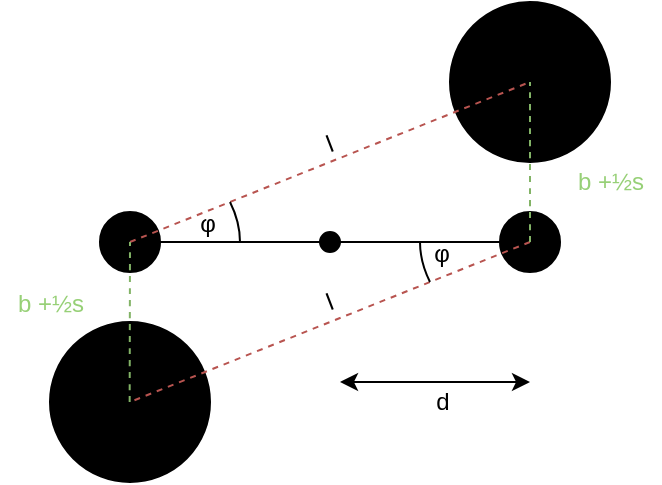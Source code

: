 <mxfile version="16.5.3" type="github">
  <diagram id="zuxQBQKHK2b0U86znKA3" name="Page-1">
    <mxGraphModel dx="580" dy="324" grid="1" gridSize="10" guides="1" tooltips="1" connect="1" arrows="1" fold="1" page="1" pageScale="1" pageWidth="827" pageHeight="1169" math="0" shadow="0">
      <root>
        <mxCell id="0" />
        <mxCell id="1" parent="0" />
        <mxCell id="K11ZWsOrO8ChlOkrZ7ie-1" value="" style="ellipse;whiteSpace=wrap;html=1;fillColor=#000000;" vertex="1" parent="1">
          <mxGeometry x="440" y="200" width="80" height="80" as="geometry" />
        </mxCell>
        <mxCell id="K11ZWsOrO8ChlOkrZ7ie-2" value="" style="ellipse;whiteSpace=wrap;html=1;fillColor=#000000;" vertex="1" parent="1">
          <mxGeometry x="240" y="360" width="80" height="80" as="geometry" />
        </mxCell>
        <mxCell id="K11ZWsOrO8ChlOkrZ7ie-3" value="" style="ellipse;whiteSpace=wrap;html=1;fillColor=#000000;" vertex="1" parent="1">
          <mxGeometry x="265" y="305" width="30" height="30" as="geometry" />
        </mxCell>
        <mxCell id="K11ZWsOrO8ChlOkrZ7ie-4" value="" style="ellipse;whiteSpace=wrap;html=1;fillColor=#000000;" vertex="1" parent="1">
          <mxGeometry x="465" y="305" width="30" height="30" as="geometry" />
        </mxCell>
        <mxCell id="K11ZWsOrO8ChlOkrZ7ie-7" value="" style="endArrow=none;html=1;rounded=0;exitX=1;exitY=0.5;exitDx=0;exitDy=0;startArrow=none;" edge="1" parent="1" source="K11ZWsOrO8ChlOkrZ7ie-13" target="K11ZWsOrO8ChlOkrZ7ie-4">
          <mxGeometry width="50" height="50" relative="1" as="geometry">
            <mxPoint x="300" y="310" as="sourcePoint" />
            <mxPoint x="460" y="320" as="targetPoint" />
          </mxGeometry>
        </mxCell>
        <mxCell id="K11ZWsOrO8ChlOkrZ7ie-11" value="" style="endArrow=none;html=1;rounded=0;dashed=1;endFill=0;entryX=0.5;entryY=0.5;entryDx=0;entryDy=0;entryPerimeter=0;fillColor=#f8cecc;strokeColor=#b85450;exitX=0.5;exitY=0.5;exitDx=0;exitDy=0;exitPerimeter=0;" edge="1" parent="1" source="K11ZWsOrO8ChlOkrZ7ie-4" target="K11ZWsOrO8ChlOkrZ7ie-2">
          <mxGeometry width="50" height="50" relative="1" as="geometry">
            <mxPoint x="430" y="390" as="sourcePoint" />
            <mxPoint x="480" y="340" as="targetPoint" />
          </mxGeometry>
        </mxCell>
        <mxCell id="K11ZWsOrO8ChlOkrZ7ie-12" value="" style="endArrow=none;html=1;rounded=0;jumpStyle=none;sketch=0;shadow=0;dashed=1;endFill=0;entryX=0.5;entryY=0.5;entryDx=0;entryDy=0;entryPerimeter=0;fillColor=#f8cecc;strokeColor=#b85450;" edge="1" parent="1" target="K11ZWsOrO8ChlOkrZ7ie-1">
          <mxGeometry width="50" height="50" relative="1" as="geometry">
            <mxPoint x="280" y="320" as="sourcePoint" />
            <mxPoint x="380" y="240" as="targetPoint" />
          </mxGeometry>
        </mxCell>
        <mxCell id="K11ZWsOrO8ChlOkrZ7ie-13" value="" style="ellipse;whiteSpace=wrap;html=1;fillColor=#000000;" vertex="1" parent="1">
          <mxGeometry x="375" y="315" width="10" height="10" as="geometry" />
        </mxCell>
        <mxCell id="K11ZWsOrO8ChlOkrZ7ie-14" value="" style="endArrow=none;html=1;rounded=0;exitX=1;exitY=0.5;exitDx=0;exitDy=0;" edge="1" parent="1" source="K11ZWsOrO8ChlOkrZ7ie-3" target="K11ZWsOrO8ChlOkrZ7ie-13">
          <mxGeometry width="50" height="50" relative="1" as="geometry">
            <mxPoint x="295.0" y="320" as="sourcePoint" />
            <mxPoint x="465.0" y="320" as="targetPoint" />
          </mxGeometry>
        </mxCell>
        <mxCell id="K11ZWsOrO8ChlOkrZ7ie-17" value="" style="endArrow=none;html=1;shadow=0;sketch=0;jumpStyle=none;strokeColor=default;curved=1;endFill=0;endSize=6;" edge="1" parent="1">
          <mxGeometry width="50" height="50" relative="1" as="geometry">
            <mxPoint x="430" y="340" as="sourcePoint" />
            <mxPoint x="425" y="320" as="targetPoint" />
            <Array as="points">
              <mxPoint x="425" y="330" />
            </Array>
          </mxGeometry>
        </mxCell>
        <mxCell id="K11ZWsOrO8ChlOkrZ7ie-18" value="" style="endArrow=none;html=1;shadow=0;sketch=0;jumpStyle=none;strokeColor=default;curved=1;endFill=0;endSize=6;" edge="1" parent="1">
          <mxGeometry width="50" height="50" relative="1" as="geometry">
            <mxPoint x="335" y="320" as="sourcePoint" />
            <mxPoint x="330" y="300" as="targetPoint" />
            <Array as="points">
              <mxPoint x="335" y="310" />
            </Array>
          </mxGeometry>
        </mxCell>
        <mxCell id="K11ZWsOrO8ChlOkrZ7ie-19" value="φ" style="text;html=1;strokeColor=none;fillColor=none;align=center;verticalAlign=middle;whiteSpace=wrap;rounded=0;" vertex="1" parent="1">
          <mxGeometry x="289" y="296" width="60" height="30" as="geometry" />
        </mxCell>
        <mxCell id="K11ZWsOrO8ChlOkrZ7ie-20" value="φ" style="text;html=1;strokeColor=none;fillColor=none;align=center;verticalAlign=middle;whiteSpace=wrap;rounded=0;" vertex="1" parent="1">
          <mxGeometry x="406" y="311" width="60" height="30" as="geometry" />
        </mxCell>
        <mxCell id="K11ZWsOrO8ChlOkrZ7ie-21" value="l" style="text;html=1;strokeColor=none;fillColor=none;align=center;verticalAlign=middle;whiteSpace=wrap;rounded=0;rotation=-21;" vertex="1" parent="1">
          <mxGeometry x="350" y="256" width="60" height="30" as="geometry" />
        </mxCell>
        <mxCell id="K11ZWsOrO8ChlOkrZ7ie-24" value="" style="endArrow=none;html=1;shadow=0;sketch=0;endSize=6;strokeColor=#82b366;curved=1;jumpStyle=none;fillColor=#d5e8d4;dashed=1;" edge="1" parent="1">
          <mxGeometry width="50" height="50" relative="1" as="geometry">
            <mxPoint x="480" y="320" as="sourcePoint" />
            <mxPoint x="480" y="240" as="targetPoint" />
          </mxGeometry>
        </mxCell>
        <mxCell id="K11ZWsOrO8ChlOkrZ7ie-25" value="" style="endArrow=none;html=1;shadow=0;sketch=0;endSize=6;strokeColor=#82b366;curved=1;jumpStyle=none;exitX=0.5;exitY=0;exitDx=0;exitDy=0;fillColor=#d5e8d4;dashed=1;entryX=0.5;entryY=0.5;entryDx=0;entryDy=0;entryPerimeter=0;" edge="1" parent="1" target="K11ZWsOrO8ChlOkrZ7ie-3">
          <mxGeometry width="50" height="50" relative="1" as="geometry">
            <mxPoint x="279.83" y="400" as="sourcePoint" />
            <mxPoint x="280" y="320" as="targetPoint" />
          </mxGeometry>
        </mxCell>
        <mxCell id="K11ZWsOrO8ChlOkrZ7ie-27" value="l" style="text;html=1;strokeColor=none;fillColor=none;align=center;verticalAlign=middle;whiteSpace=wrap;rounded=0;rotation=-21;" vertex="1" parent="1">
          <mxGeometry x="350" y="335" width="60" height="30" as="geometry" />
        </mxCell>
        <mxCell id="K11ZWsOrO8ChlOkrZ7ie-28" value="" style="endArrow=classic;startArrow=classic;html=1;shadow=0;sketch=0;endSize=6;strokeColor=default;curved=1;jumpStyle=none;" edge="1" parent="1">
          <mxGeometry width="50" height="50" relative="1" as="geometry">
            <mxPoint x="385" y="390" as="sourcePoint" />
            <mxPoint x="480" y="390" as="targetPoint" />
          </mxGeometry>
        </mxCell>
        <mxCell id="K11ZWsOrO8ChlOkrZ7ie-29" value="d" style="text;html=1;align=center;verticalAlign=middle;resizable=0;points=[];autosize=1;strokeColor=none;fillColor=none;" vertex="1" parent="1">
          <mxGeometry x="426" y="390" width="20" height="20" as="geometry" />
        </mxCell>
        <mxCell id="K11ZWsOrO8ChlOkrZ7ie-31" value="b +½s" style="text;html=1;align=center;verticalAlign=middle;resizable=0;points=[];autosize=1;strokeColor=none;fillColor=none;fontColor=#97D077;labelBackgroundColor=none;" vertex="1" parent="1">
          <mxGeometry x="495" y="280" width="50" height="20" as="geometry" />
        </mxCell>
        <mxCell id="K11ZWsOrO8ChlOkrZ7ie-32" value="b +½s" style="text;html=1;align=center;verticalAlign=middle;resizable=0;points=[];autosize=1;strokeColor=none;fillColor=none;fontColor=#97D077;labelBackgroundColor=none;" vertex="1" parent="1">
          <mxGeometry x="215" y="341" width="50" height="20" as="geometry" />
        </mxCell>
      </root>
    </mxGraphModel>
  </diagram>
</mxfile>
